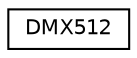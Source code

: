 digraph "Graphical Class Hierarchy"
{
  edge [fontname="Helvetica",fontsize="10",labelfontname="Helvetica",labelfontsize="10"];
  node [fontname="Helvetica",fontsize="10",shape=record];
  rankdir="LR";
  Node0 [label="DMX512",height=0.2,width=0.4,color="black", fillcolor="white", style="filled",URL="$classDMX512.html"];
}
